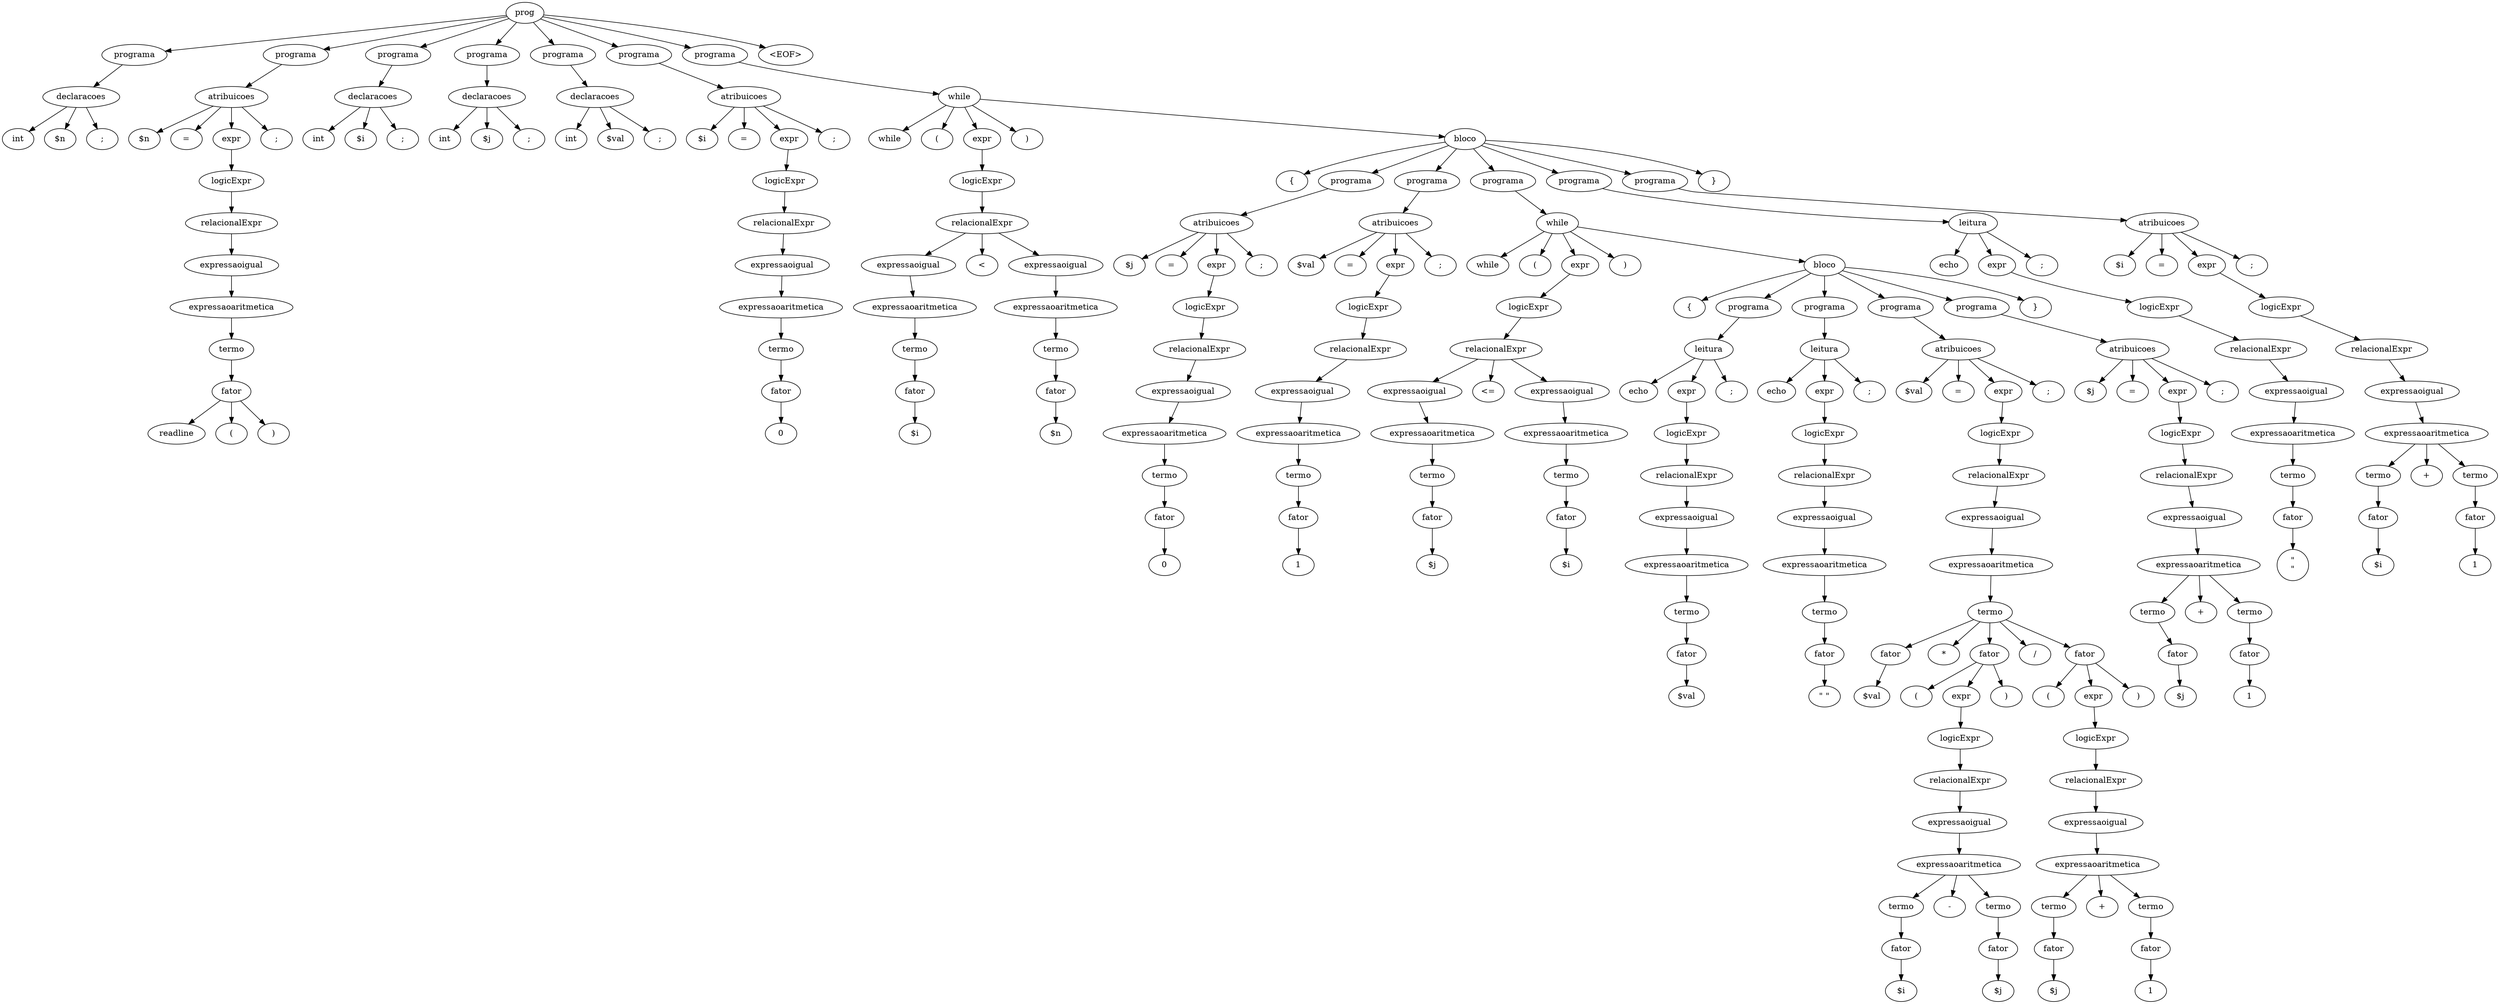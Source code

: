 digraph AST {
  node0 [label="prog"];
  node1 [label="programa"];
  node0 -> node1;
  node2 [label="declaracoes"];
  node1 -> node2;
  node3 [label="int"];
  node2 -> node3;
  node4 [label="$n"];
  node2 -> node4;
  node5 [label=";"];
  node2 -> node5;
  node6 [label="programa"];
  node0 -> node6;
  node7 [label="atribuicoes"];
  node6 -> node7;
  node8 [label="$n"];
  node7 -> node8;
  node9 [label="="];
  node7 -> node9;
  node10 [label="expr"];
  node7 -> node10;
  node11 [label="logicExpr"];
  node10 -> node11;
  node12 [label="relacionalExpr"];
  node11 -> node12;
  node13 [label="expressaoigual"];
  node12 -> node13;
  node14 [label="expressaoaritmetica"];
  node13 -> node14;
  node15 [label="termo"];
  node14 -> node15;
  node16 [label="fator"];
  node15 -> node16;
  node17 [label="readline"];
  node16 -> node17;
  node18 [label="("];
  node16 -> node18;
  node19 [label=")"];
  node16 -> node19;
  node20 [label=";"];
  node7 -> node20;
  node21 [label="programa"];
  node0 -> node21;
  node22 [label="declaracoes"];
  node21 -> node22;
  node23 [label="int"];
  node22 -> node23;
  node24 [label="$i"];
  node22 -> node24;
  node25 [label=";"];
  node22 -> node25;
  node26 [label="programa"];
  node0 -> node26;
  node27 [label="declaracoes"];
  node26 -> node27;
  node28 [label="int"];
  node27 -> node28;
  node29 [label="$j"];
  node27 -> node29;
  node30 [label=";"];
  node27 -> node30;
  node31 [label="programa"];
  node0 -> node31;
  node32 [label="declaracoes"];
  node31 -> node32;
  node33 [label="int"];
  node32 -> node33;
  node34 [label="$val"];
  node32 -> node34;
  node35 [label=";"];
  node32 -> node35;
  node36 [label="programa"];
  node0 -> node36;
  node37 [label="atribuicoes"];
  node36 -> node37;
  node38 [label="$i"];
  node37 -> node38;
  node39 [label="="];
  node37 -> node39;
  node40 [label="expr"];
  node37 -> node40;
  node41 [label="logicExpr"];
  node40 -> node41;
  node42 [label="relacionalExpr"];
  node41 -> node42;
  node43 [label="expressaoigual"];
  node42 -> node43;
  node44 [label="expressaoaritmetica"];
  node43 -> node44;
  node45 [label="termo"];
  node44 -> node45;
  node46 [label="fator"];
  node45 -> node46;
  node47 [label="0"];
  node46 -> node47;
  node48 [label=";"];
  node37 -> node48;
  node49 [label="programa"];
  node0 -> node49;
  node50 [label="while"];
  node49 -> node50;
  node51 [label="while"];
  node50 -> node51;
  node52 [label="("];
  node50 -> node52;
  node53 [label="expr"];
  node50 -> node53;
  node54 [label="logicExpr"];
  node53 -> node54;
  node55 [label="relacionalExpr"];
  node54 -> node55;
  node56 [label="expressaoigual"];
  node55 -> node56;
  node57 [label="expressaoaritmetica"];
  node56 -> node57;
  node58 [label="termo"];
  node57 -> node58;
  node59 [label="fator"];
  node58 -> node59;
  node60 [label="$i"];
  node59 -> node60;
  node61 [label="<"];
  node55 -> node61;
  node62 [label="expressaoigual"];
  node55 -> node62;
  node63 [label="expressaoaritmetica"];
  node62 -> node63;
  node64 [label="termo"];
  node63 -> node64;
  node65 [label="fator"];
  node64 -> node65;
  node66 [label="$n"];
  node65 -> node66;
  node67 [label=")"];
  node50 -> node67;
  node68 [label="bloco"];
  node50 -> node68;
  node69 [label="{"];
  node68 -> node69;
  node70 [label="programa"];
  node68 -> node70;
  node71 [label="atribuicoes"];
  node70 -> node71;
  node72 [label="$j"];
  node71 -> node72;
  node73 [label="="];
  node71 -> node73;
  node74 [label="expr"];
  node71 -> node74;
  node75 [label="logicExpr"];
  node74 -> node75;
  node76 [label="relacionalExpr"];
  node75 -> node76;
  node77 [label="expressaoigual"];
  node76 -> node77;
  node78 [label="expressaoaritmetica"];
  node77 -> node78;
  node79 [label="termo"];
  node78 -> node79;
  node80 [label="fator"];
  node79 -> node80;
  node81 [label="0"];
  node80 -> node81;
  node82 [label=";"];
  node71 -> node82;
  node83 [label="programa"];
  node68 -> node83;
  node84 [label="atribuicoes"];
  node83 -> node84;
  node85 [label="$val"];
  node84 -> node85;
  node86 [label="="];
  node84 -> node86;
  node87 [label="expr"];
  node84 -> node87;
  node88 [label="logicExpr"];
  node87 -> node88;
  node89 [label="relacionalExpr"];
  node88 -> node89;
  node90 [label="expressaoigual"];
  node89 -> node90;
  node91 [label="expressaoaritmetica"];
  node90 -> node91;
  node92 [label="termo"];
  node91 -> node92;
  node93 [label="fator"];
  node92 -> node93;
  node94 [label="1"];
  node93 -> node94;
  node95 [label=";"];
  node84 -> node95;
  node96 [label="programa"];
  node68 -> node96;
  node97 [label="while"];
  node96 -> node97;
  node98 [label="while"];
  node97 -> node98;
  node99 [label="("];
  node97 -> node99;
  node100 [label="expr"];
  node97 -> node100;
  node101 [label="logicExpr"];
  node100 -> node101;
  node102 [label="relacionalExpr"];
  node101 -> node102;
  node103 [label="expressaoigual"];
  node102 -> node103;
  node104 [label="expressaoaritmetica"];
  node103 -> node104;
  node105 [label="termo"];
  node104 -> node105;
  node106 [label="fator"];
  node105 -> node106;
  node107 [label="$j"];
  node106 -> node107;
  node108 [label="<="];
  node102 -> node108;
  node109 [label="expressaoigual"];
  node102 -> node109;
  node110 [label="expressaoaritmetica"];
  node109 -> node110;
  node111 [label="termo"];
  node110 -> node111;
  node112 [label="fator"];
  node111 -> node112;
  node113 [label="$i"];
  node112 -> node113;
  node114 [label=")"];
  node97 -> node114;
  node115 [label="bloco"];
  node97 -> node115;
  node116 [label="{"];
  node115 -> node116;
  node117 [label="programa"];
  node115 -> node117;
  node118 [label="leitura"];
  node117 -> node118;
  node119 [label="echo"];
  node118 -> node119;
  node120 [label="expr"];
  node118 -> node120;
  node121 [label="logicExpr"];
  node120 -> node121;
  node122 [label="relacionalExpr"];
  node121 -> node122;
  node123 [label="expressaoigual"];
  node122 -> node123;
  node124 [label="expressaoaritmetica"];
  node123 -> node124;
  node125 [label="termo"];
  node124 -> node125;
  node126 [label="fator"];
  node125 -> node126;
  node127 [label="$val"];
  node126 -> node127;
  node128 [label=";"];
  node118 -> node128;
  node129 [label="programa"];
  node115 -> node129;
  node130 [label="leitura"];
  node129 -> node130;
  node131 [label="echo"];
  node130 -> node131;
  node132 [label="expr"];
  node130 -> node132;
  node133 [label="logicExpr"];
  node132 -> node133;
  node134 [label="relacionalExpr"];
  node133 -> node134;
  node135 [label="expressaoigual"];
  node134 -> node135;
  node136 [label="expressaoaritmetica"];
  node135 -> node136;
  node137 [label="termo"];
  node136 -> node137;
  node138 [label="fator"];
  node137 -> node138;
  node139 [label="\" \""];
  node138 -> node139;
  node140 [label=";"];
  node130 -> node140;
  node141 [label="programa"];
  node115 -> node141;
  node142 [label="atribuicoes"];
  node141 -> node142;
  node143 [label="$val"];
  node142 -> node143;
  node144 [label="="];
  node142 -> node144;
  node145 [label="expr"];
  node142 -> node145;
  node146 [label="logicExpr"];
  node145 -> node146;
  node147 [label="relacionalExpr"];
  node146 -> node147;
  node148 [label="expressaoigual"];
  node147 -> node148;
  node149 [label="expressaoaritmetica"];
  node148 -> node149;
  node150 [label="termo"];
  node149 -> node150;
  node151 [label="fator"];
  node150 -> node151;
  node152 [label="$val"];
  node151 -> node152;
  node153 [label="*"];
  node150 -> node153;
  node154 [label="fator"];
  node150 -> node154;
  node155 [label="("];
  node154 -> node155;
  node156 [label="expr"];
  node154 -> node156;
  node157 [label="logicExpr"];
  node156 -> node157;
  node158 [label="relacionalExpr"];
  node157 -> node158;
  node159 [label="expressaoigual"];
  node158 -> node159;
  node160 [label="expressaoaritmetica"];
  node159 -> node160;
  node161 [label="termo"];
  node160 -> node161;
  node162 [label="fator"];
  node161 -> node162;
  node163 [label="$i"];
  node162 -> node163;
  node164 [label="-"];
  node160 -> node164;
  node165 [label="termo"];
  node160 -> node165;
  node166 [label="fator"];
  node165 -> node166;
  node167 [label="$j"];
  node166 -> node167;
  node168 [label=")"];
  node154 -> node168;
  node169 [label="/"];
  node150 -> node169;
  node170 [label="fator"];
  node150 -> node170;
  node171 [label="("];
  node170 -> node171;
  node172 [label="expr"];
  node170 -> node172;
  node173 [label="logicExpr"];
  node172 -> node173;
  node174 [label="relacionalExpr"];
  node173 -> node174;
  node175 [label="expressaoigual"];
  node174 -> node175;
  node176 [label="expressaoaritmetica"];
  node175 -> node176;
  node177 [label="termo"];
  node176 -> node177;
  node178 [label="fator"];
  node177 -> node178;
  node179 [label="$j"];
  node178 -> node179;
  node180 [label="+"];
  node176 -> node180;
  node181 [label="termo"];
  node176 -> node181;
  node182 [label="fator"];
  node181 -> node182;
  node183 [label="1"];
  node182 -> node183;
  node184 [label=")"];
  node170 -> node184;
  node185 [label=";"];
  node142 -> node185;
  node186 [label="programa"];
  node115 -> node186;
  node187 [label="atribuicoes"];
  node186 -> node187;
  node188 [label="$j"];
  node187 -> node188;
  node189 [label="="];
  node187 -> node189;
  node190 [label="expr"];
  node187 -> node190;
  node191 [label="logicExpr"];
  node190 -> node191;
  node192 [label="relacionalExpr"];
  node191 -> node192;
  node193 [label="expressaoigual"];
  node192 -> node193;
  node194 [label="expressaoaritmetica"];
  node193 -> node194;
  node195 [label="termo"];
  node194 -> node195;
  node196 [label="fator"];
  node195 -> node196;
  node197 [label="$j"];
  node196 -> node197;
  node198 [label="+"];
  node194 -> node198;
  node199 [label="termo"];
  node194 -> node199;
  node200 [label="fator"];
  node199 -> node200;
  node201 [label="1"];
  node200 -> node201;
  node202 [label=";"];
  node187 -> node202;
  node203 [label="}"];
  node115 -> node203;
  node204 [label="programa"];
  node68 -> node204;
  node205 [label="leitura"];
  node204 -> node205;
  node206 [label="echo"];
  node205 -> node206;
  node207 [label="expr"];
  node205 -> node207;
  node208 [label="logicExpr"];
  node207 -> node208;
  node209 [label="relacionalExpr"];
  node208 -> node209;
  node210 [label="expressaoigual"];
  node209 -> node210;
  node211 [label="expressaoaritmetica"];
  node210 -> node211;
  node212 [label="termo"];
  node211 -> node212;
  node213 [label="fator"];
  node212 -> node213;
  node214 [label="\"\n\""];
  node213 -> node214;
  node215 [label=";"];
  node205 -> node215;
  node216 [label="programa"];
  node68 -> node216;
  node217 [label="atribuicoes"];
  node216 -> node217;
  node218 [label="$i"];
  node217 -> node218;
  node219 [label="="];
  node217 -> node219;
  node220 [label="expr"];
  node217 -> node220;
  node221 [label="logicExpr"];
  node220 -> node221;
  node222 [label="relacionalExpr"];
  node221 -> node222;
  node223 [label="expressaoigual"];
  node222 -> node223;
  node224 [label="expressaoaritmetica"];
  node223 -> node224;
  node225 [label="termo"];
  node224 -> node225;
  node226 [label="fator"];
  node225 -> node226;
  node227 [label="$i"];
  node226 -> node227;
  node228 [label="+"];
  node224 -> node228;
  node229 [label="termo"];
  node224 -> node229;
  node230 [label="fator"];
  node229 -> node230;
  node231 [label="1"];
  node230 -> node231;
  node232 [label=";"];
  node217 -> node232;
  node233 [label="}"];
  node68 -> node233;
  node234 [label="<EOF>"];
  node0 -> node234;
}
